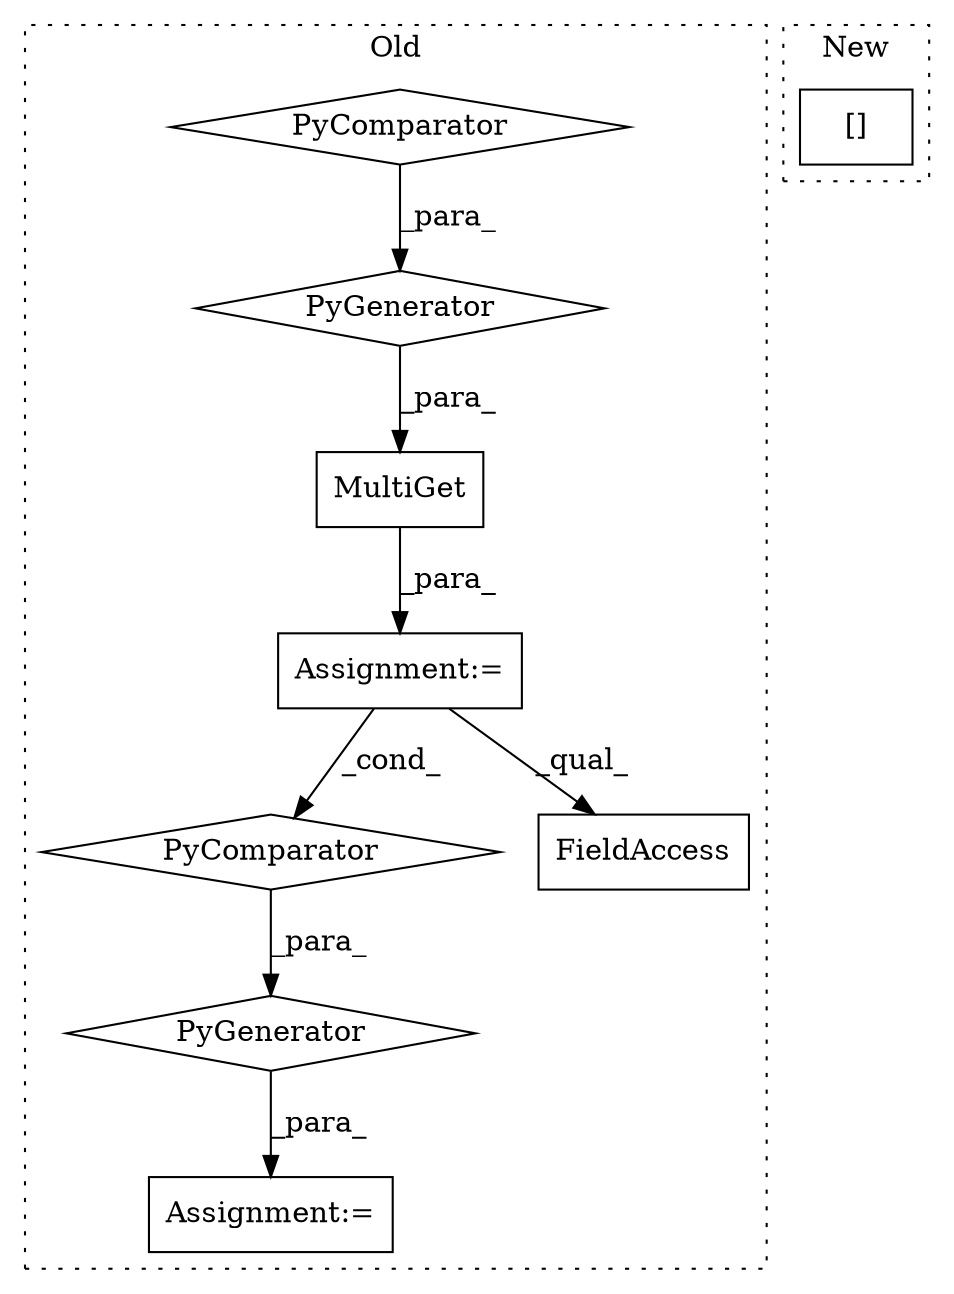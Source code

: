 digraph G {
subgraph cluster0 {
1 [label="MultiGet" a="32" s="2593,2852" l="20,-3" shape="box"];
3 [label="PyComparator" a="113" s="2796" l="50" shape="diamond"];
4 [label="PyGenerator" a="107" s="2613" l="239" shape="diamond"];
5 [label="PyComparator" a="113" s="2988" l="50" shape="diamond"];
6 [label="Assignment:=" a="7" s="2988" l="50" shape="box"];
7 [label="PyGenerator" a="107" s="2891" l="153" shape="diamond"];
8 [label="FieldAccess" a="22" s="2891" l="26" shape="box"];
9 [label="Assignment:=" a="7" s="2873" l="1" shape="box"];
label = "Old";
style="dotted";
}
subgraph cluster1 {
2 [label="[]" a="2" s="2161,2171" l="4,1" shape="box"];
label = "New";
style="dotted";
}
1 -> 6 [label="_para_"];
3 -> 4 [label="_para_"];
4 -> 1 [label="_para_"];
5 -> 7 [label="_para_"];
6 -> 8 [label="_qual_"];
6 -> 5 [label="_cond_"];
7 -> 9 [label="_para_"];
}